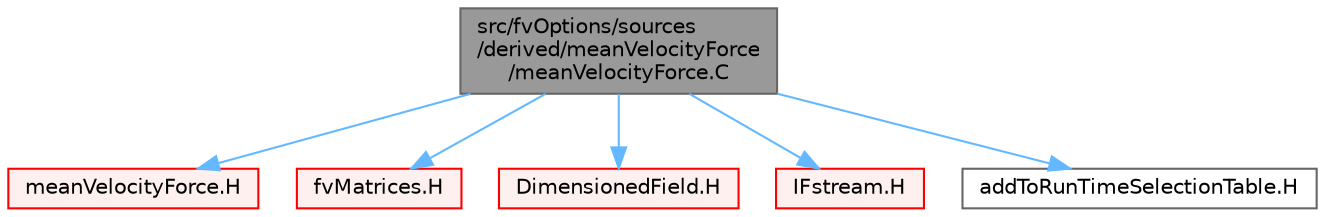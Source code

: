 digraph "src/fvOptions/sources/derived/meanVelocityForce/meanVelocityForce.C"
{
 // LATEX_PDF_SIZE
  bgcolor="transparent";
  edge [fontname=Helvetica,fontsize=10,labelfontname=Helvetica,labelfontsize=10];
  node [fontname=Helvetica,fontsize=10,shape=box,height=0.2,width=0.4];
  Node1 [id="Node000001",label="src/fvOptions/sources\l/derived/meanVelocityForce\l/meanVelocityForce.C",height=0.2,width=0.4,color="gray40", fillcolor="grey60", style="filled", fontcolor="black",tooltip=" "];
  Node1 -> Node2 [id="edge1_Node000001_Node000002",color="steelblue1",style="solid",tooltip=" "];
  Node2 [id="Node000002",label="meanVelocityForce.H",height=0.2,width=0.4,color="red", fillcolor="#FFF0F0", style="filled",URL="$meanVelocityForce_8H.html",tooltip=" "];
  Node1 -> Node411 [id="edge2_Node000001_Node000411",color="steelblue1",style="solid",tooltip=" "];
  Node411 [id="Node000411",label="fvMatrices.H",height=0.2,width=0.4,color="red", fillcolor="#FFF0F0", style="filled",URL="$fvMatrices_8H.html",tooltip="A special matrix type and solver, designed for finite volume solutions of scalar equations."];
  Node1 -> Node317 [id="edge3_Node000001_Node000317",color="steelblue1",style="solid",tooltip=" "];
  Node317 [id="Node000317",label="DimensionedField.H",height=0.2,width=0.4,color="red", fillcolor="#FFF0F0", style="filled",URL="$DimensionedField_8H.html",tooltip=" "];
  Node1 -> Node426 [id="edge4_Node000001_Node000426",color="steelblue1",style="solid",tooltip=" "];
  Node426 [id="Node000426",label="IFstream.H",height=0.2,width=0.4,color="red", fillcolor="#FFF0F0", style="filled",URL="$IFstream_8H.html",tooltip=" "];
  Node1 -> Node429 [id="edge5_Node000001_Node000429",color="steelblue1",style="solid",tooltip=" "];
  Node429 [id="Node000429",label="addToRunTimeSelectionTable.H",height=0.2,width=0.4,color="grey40", fillcolor="white", style="filled",URL="$addToRunTimeSelectionTable_8H.html",tooltip="Macros for easy insertion into run-time selection tables."];
}
